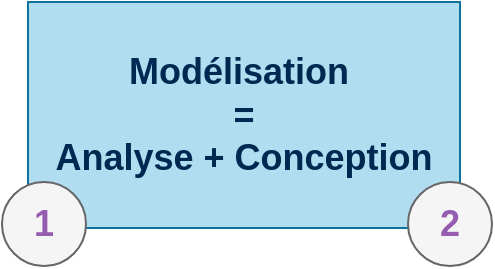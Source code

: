 <mxfile>
    <diagram id="lQePoMb9YE3WA74B2Z-g" name="Page-1">
        <mxGraphModel dx="634" dy="522" grid="0" gridSize="10" guides="1" tooltips="1" connect="1" arrows="1" fold="1" page="1" pageScale="1" pageWidth="827" pageHeight="1169" math="0" shadow="0">
            <root>
                <mxCell id="0"/>
                <mxCell id="1" parent="0"/>
                <mxCell id="2" value="Modélisation&amp;nbsp;&lt;br style=&quot;font-size: 18px;&quot;&gt;=&lt;br style=&quot;font-size: 18px;&quot;&gt;Analyse + Conception" style="rounded=0;whiteSpace=wrap;html=1;fillColor=#b1ddf0;strokeColor=#10739e;fontSize=18;fontStyle=1;fontColor=#002952;" vertex="1" parent="1">
                    <mxGeometry x="195" y="116" width="216" height="113" as="geometry"/>
                </mxCell>
                <mxCell id="3" value="1" style="ellipse;whiteSpace=wrap;html=1;aspect=fixed;fontFamily=Helvetica;fontSize=18;fontStyle=1;fillColor=#f5f5f5;strokeColor=#666666;fontColor=#945DB0;" vertex="1" parent="1">
                    <mxGeometry x="182" y="206" width="42" height="42" as="geometry"/>
                </mxCell>
                <mxCell id="4" value="2" style="ellipse;whiteSpace=wrap;html=1;aspect=fixed;fontFamily=Helvetica;fontSize=18;fontStyle=1;fillColor=#f5f5f5;strokeColor=#666666;fontColor=#945DB0;" vertex="1" parent="1">
                    <mxGeometry x="385" y="206" width="42" height="42" as="geometry"/>
                </mxCell>
            </root>
        </mxGraphModel>
    </diagram>
</mxfile>